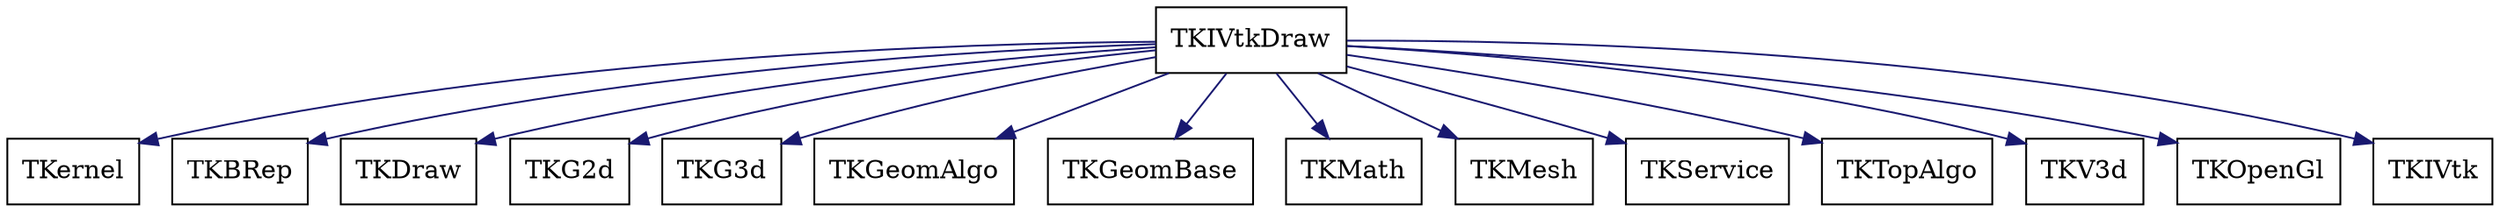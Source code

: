 digraph schema_TKIVtkDraw
{
	TKIVtkDraw [ URL = "toolkit_tkivtkdraw.html", shape = box ]
	TKernel [ URL = "toolkit_tkernel.html" , shape = box ]
	TKIVtkDraw -> TKernel [ color = "midnightblue", style = "solid" ]
	TKBRep [ URL = "toolkit_tkbrep.html" , shape = box ]
	TKIVtkDraw -> TKBRep [ color = "midnightblue", style = "solid" ]
	TKDraw [ URL = "toolkit_tkdraw.html" , shape = box ]
	TKIVtkDraw -> TKDraw [ color = "midnightblue", style = "solid" ]
	TKG2d [ URL = "toolkit_tkg2d.html" , shape = box ]
	TKIVtkDraw -> TKG2d [ color = "midnightblue", style = "solid" ]
	TKG3d [ URL = "toolkit_tkg3d.html" , shape = box ]
	TKIVtkDraw -> TKG3d [ color = "midnightblue", style = "solid" ]
	TKGeomAlgo [ URL = "toolkit_tkgeomalgo.html" , shape = box ]
	TKIVtkDraw -> TKGeomAlgo [ color = "midnightblue", style = "solid" ]
	TKGeomBase [ URL = "toolkit_tkgeombase.html" , shape = box ]
	TKIVtkDraw -> TKGeomBase [ color = "midnightblue", style = "solid" ]
	TKMath [ URL = "toolkit_tkmath.html" , shape = box ]
	TKIVtkDraw -> TKMath [ color = "midnightblue", style = "solid" ]
	TKMesh [ URL = "toolkit_tkmesh.html" , shape = box ]
	TKIVtkDraw -> TKMesh [ color = "midnightblue", style = "solid" ]
	TKService [ URL = "toolkit_tkservice.html" , shape = box ]
	TKIVtkDraw -> TKService [ color = "midnightblue", style = "solid" ]
	TKTopAlgo [ URL = "toolkit_tktopalgo.html" , shape = box ]
	TKIVtkDraw -> TKTopAlgo [ color = "midnightblue", style = "solid" ]
	TKV3d [ URL = "toolkit_tkv3d.html" , shape = box ]
	TKIVtkDraw -> TKV3d [ color = "midnightblue", style = "solid" ]
	TKOpenGl [ URL = "toolkit_tkopengl.html" , shape = box ]
	TKIVtkDraw -> TKOpenGl [ color = "midnightblue", style = "solid" ]
	TKIVtk [ URL = "toolkit_tkivtk.html" , shape = box ]
	TKIVtkDraw -> TKIVtk [ color = "midnightblue", style = "solid" ]
	aspect = 1
}
